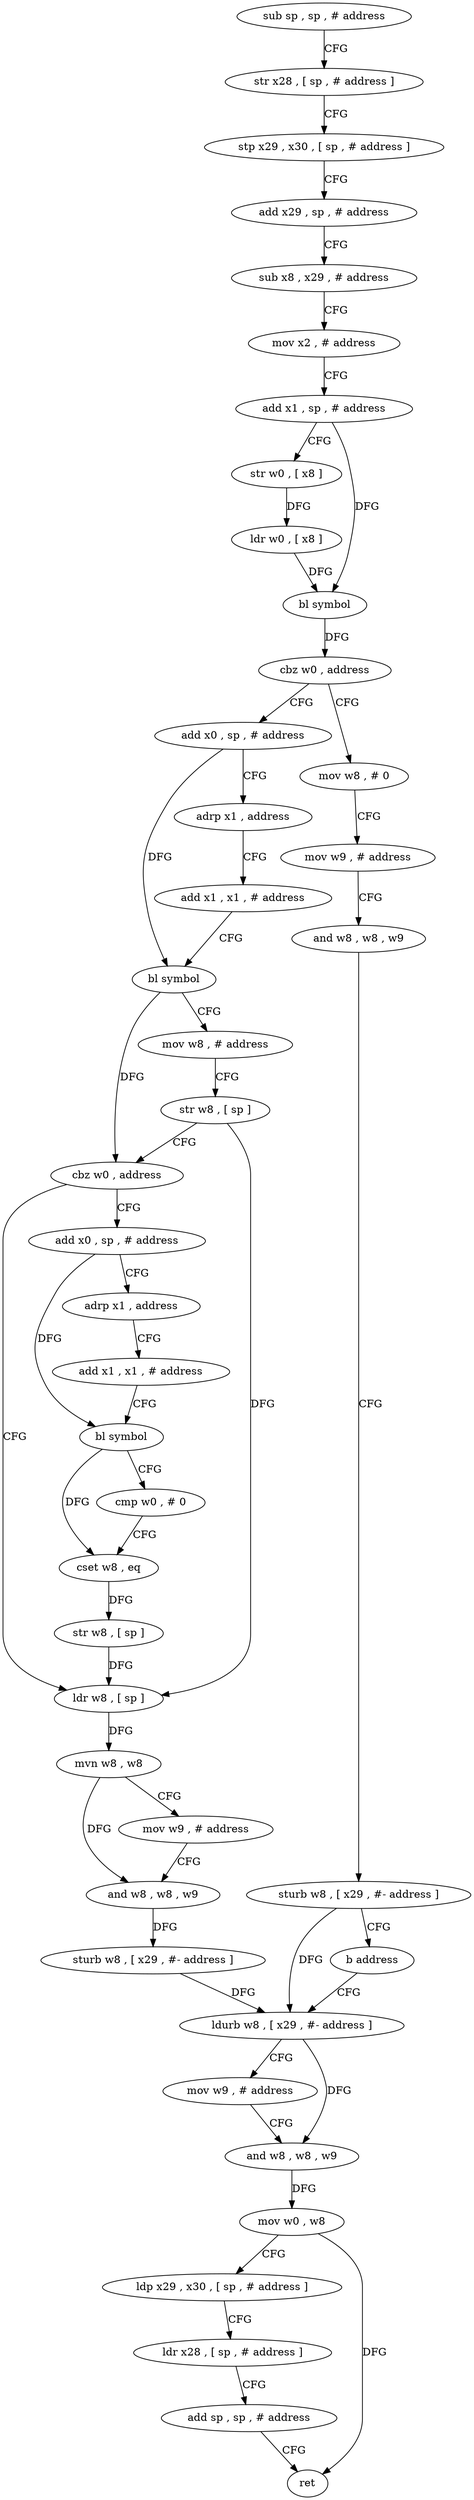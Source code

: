 digraph "func" {
"4245072" [label = "sub sp , sp , # address" ]
"4245076" [label = "str x28 , [ sp , # address ]" ]
"4245080" [label = "stp x29 , x30 , [ sp , # address ]" ]
"4245084" [label = "add x29 , sp , # address" ]
"4245088" [label = "sub x8 , x29 , # address" ]
"4245092" [label = "mov x2 , # address" ]
"4245096" [label = "add x1 , sp , # address" ]
"4245100" [label = "str w0 , [ x8 ]" ]
"4245104" [label = "ldr w0 , [ x8 ]" ]
"4245108" [label = "bl symbol" ]
"4245112" [label = "cbz w0 , address" ]
"4245136" [label = "add x0 , sp , # address" ]
"4245116" [label = "mov w8 , # 0" ]
"4245140" [label = "adrp x1 , address" ]
"4245144" [label = "add x1 , x1 , # address" ]
"4245148" [label = "bl symbol" ]
"4245152" [label = "mov w8 , # address" ]
"4245156" [label = "str w8 , [ sp ]" ]
"4245160" [label = "cbz w0 , address" ]
"4245192" [label = "ldr w8 , [ sp ]" ]
"4245164" [label = "add x0 , sp , # address" ]
"4245120" [label = "mov w9 , # address" ]
"4245124" [label = "and w8 , w8 , w9" ]
"4245128" [label = "sturb w8 , [ x29 , #- address ]" ]
"4245132" [label = "b address" ]
"4245212" [label = "ldurb w8 , [ x29 , #- address ]" ]
"4245196" [label = "mvn w8 , w8" ]
"4245200" [label = "mov w9 , # address" ]
"4245204" [label = "and w8 , w8 , w9" ]
"4245208" [label = "sturb w8 , [ x29 , #- address ]" ]
"4245168" [label = "adrp x1 , address" ]
"4245172" [label = "add x1 , x1 , # address" ]
"4245176" [label = "bl symbol" ]
"4245180" [label = "cmp w0 , # 0" ]
"4245184" [label = "cset w8 , eq" ]
"4245188" [label = "str w8 , [ sp ]" ]
"4245216" [label = "mov w9 , # address" ]
"4245220" [label = "and w8 , w8 , w9" ]
"4245224" [label = "mov w0 , w8" ]
"4245228" [label = "ldp x29 , x30 , [ sp , # address ]" ]
"4245232" [label = "ldr x28 , [ sp , # address ]" ]
"4245236" [label = "add sp , sp , # address" ]
"4245240" [label = "ret" ]
"4245072" -> "4245076" [ label = "CFG" ]
"4245076" -> "4245080" [ label = "CFG" ]
"4245080" -> "4245084" [ label = "CFG" ]
"4245084" -> "4245088" [ label = "CFG" ]
"4245088" -> "4245092" [ label = "CFG" ]
"4245092" -> "4245096" [ label = "CFG" ]
"4245096" -> "4245100" [ label = "CFG" ]
"4245096" -> "4245108" [ label = "DFG" ]
"4245100" -> "4245104" [ label = "DFG" ]
"4245104" -> "4245108" [ label = "DFG" ]
"4245108" -> "4245112" [ label = "DFG" ]
"4245112" -> "4245136" [ label = "CFG" ]
"4245112" -> "4245116" [ label = "CFG" ]
"4245136" -> "4245140" [ label = "CFG" ]
"4245136" -> "4245148" [ label = "DFG" ]
"4245116" -> "4245120" [ label = "CFG" ]
"4245140" -> "4245144" [ label = "CFG" ]
"4245144" -> "4245148" [ label = "CFG" ]
"4245148" -> "4245152" [ label = "CFG" ]
"4245148" -> "4245160" [ label = "DFG" ]
"4245152" -> "4245156" [ label = "CFG" ]
"4245156" -> "4245160" [ label = "CFG" ]
"4245156" -> "4245192" [ label = "DFG" ]
"4245160" -> "4245192" [ label = "CFG" ]
"4245160" -> "4245164" [ label = "CFG" ]
"4245192" -> "4245196" [ label = "DFG" ]
"4245164" -> "4245168" [ label = "CFG" ]
"4245164" -> "4245176" [ label = "DFG" ]
"4245120" -> "4245124" [ label = "CFG" ]
"4245124" -> "4245128" [ label = "CFG" ]
"4245128" -> "4245132" [ label = "CFG" ]
"4245128" -> "4245212" [ label = "DFG" ]
"4245132" -> "4245212" [ label = "CFG" ]
"4245212" -> "4245216" [ label = "CFG" ]
"4245212" -> "4245220" [ label = "DFG" ]
"4245196" -> "4245200" [ label = "CFG" ]
"4245196" -> "4245204" [ label = "DFG" ]
"4245200" -> "4245204" [ label = "CFG" ]
"4245204" -> "4245208" [ label = "DFG" ]
"4245208" -> "4245212" [ label = "DFG" ]
"4245168" -> "4245172" [ label = "CFG" ]
"4245172" -> "4245176" [ label = "CFG" ]
"4245176" -> "4245180" [ label = "CFG" ]
"4245176" -> "4245184" [ label = "DFG" ]
"4245180" -> "4245184" [ label = "CFG" ]
"4245184" -> "4245188" [ label = "DFG" ]
"4245188" -> "4245192" [ label = "DFG" ]
"4245216" -> "4245220" [ label = "CFG" ]
"4245220" -> "4245224" [ label = "DFG" ]
"4245224" -> "4245228" [ label = "CFG" ]
"4245224" -> "4245240" [ label = "DFG" ]
"4245228" -> "4245232" [ label = "CFG" ]
"4245232" -> "4245236" [ label = "CFG" ]
"4245236" -> "4245240" [ label = "CFG" ]
}
